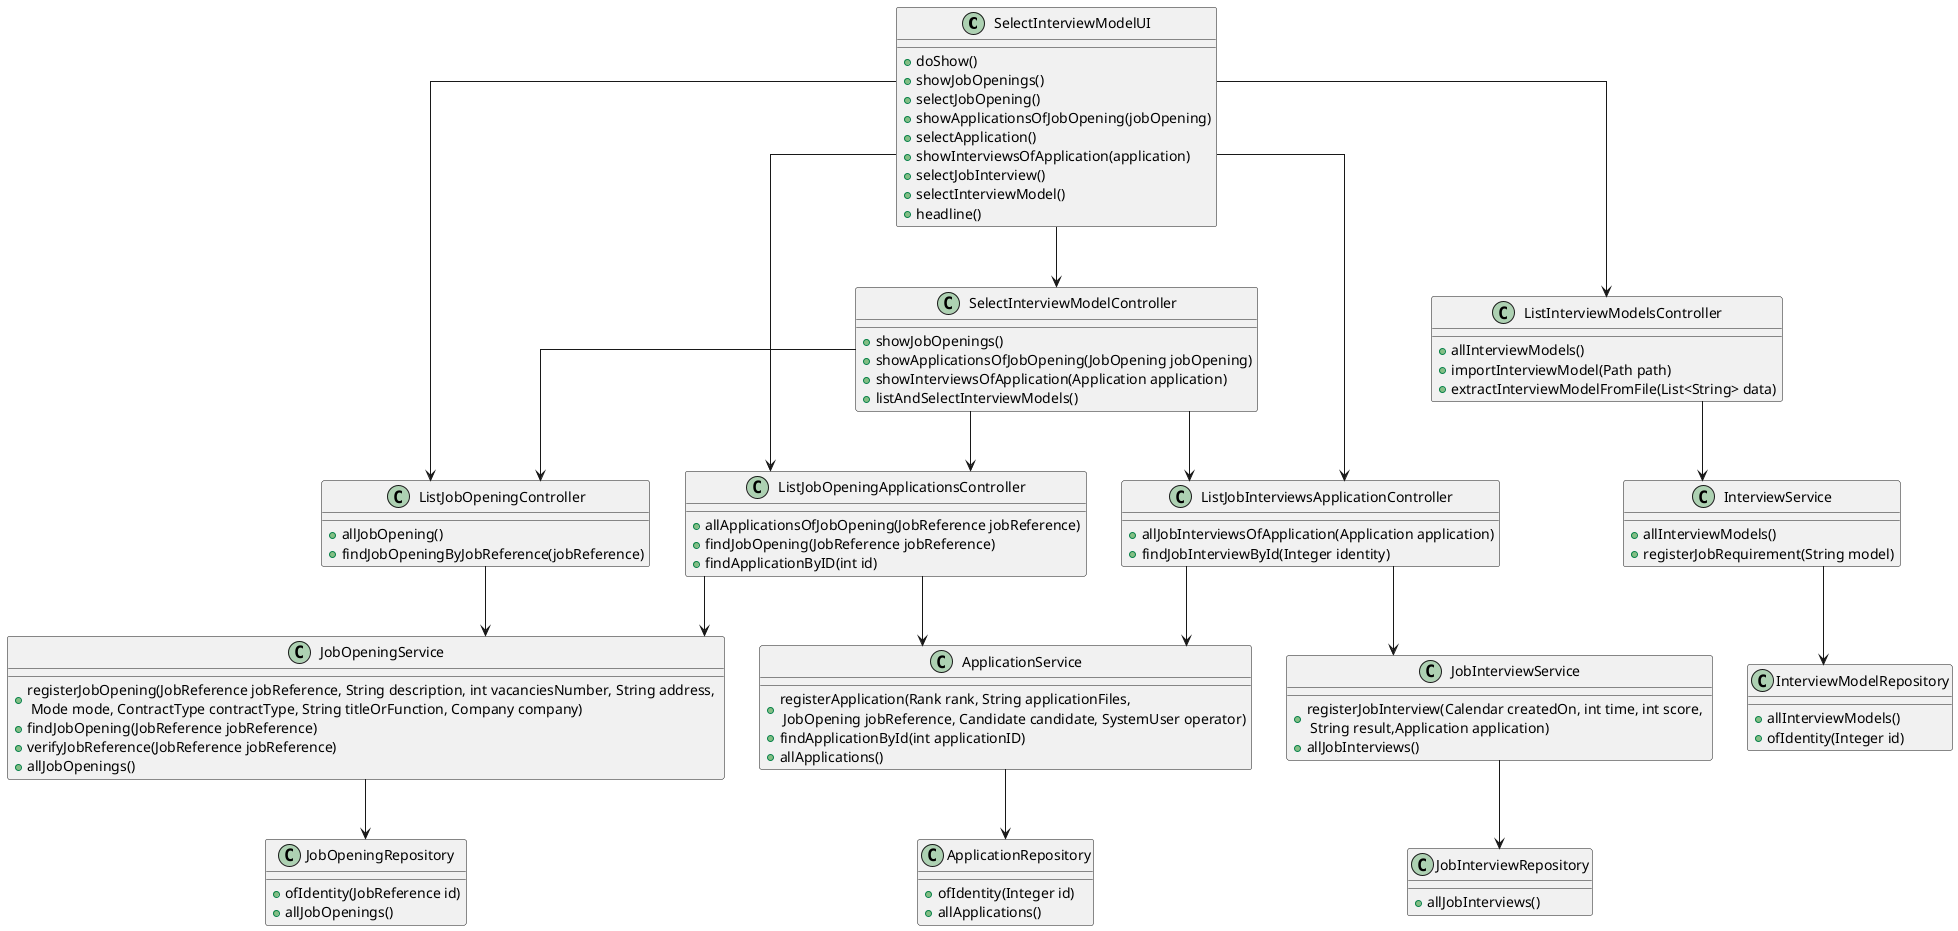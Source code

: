 @startuml
skinparam linetype ortho
'left to right direction

class SelectInterviewModelUI {
    + doShow()
    + showJobOpenings()
    + selectJobOpening()
    + showApplicationsOfJobOpening(jobOpening)
    + selectApplication()
    + showInterviewsOfApplication(application)
    + selectJobInterview()
    + selectInterviewModel()
    + headline()
}

class ListJobOpeningController {
    + allJobOpening()
    + findJobOpeningByJobReference(jobReference)
}

class ListJobOpeningApplicationsController {
    + allApplicationsOfJobOpening(JobReference jobReference)
    + findJobOpening(JobReference jobReference)
    + findApplicationByID(int id)
}

class ListJobInterviewsApplicationController {
    + allJobInterviewsOfApplication(Application application)
    + findJobInterviewById(Integer identity)
}

class ListInterviewModelsController {
    + allInterviewModels()
    + importInterviewModel(Path path)
    + extractInterviewModelFromFile(List<String> data)
}

class SelectInterviewModelController {
    + showJobOpenings()
    + showApplicationsOfJobOpening(JobOpening jobOpening)
    + showInterviewsOfApplication(Application application)
    + listAndSelectInterviewModels()
}

class JobOpeningService {
    + registerJobOpening(JobReference jobReference, String description, int vacanciesNumber, String address, \n Mode mode, ContractType contractType, String titleOrFunction, Company company)
    + findJobOpening(JobReference jobReference)
    + verifyJobReference(JobReference jobReference)
    + allJobOpenings()
}

class ApplicationService {
    + registerApplication(Rank rank, String applicationFiles, \n JobOpening jobReference, Candidate candidate, SystemUser operator)
    + findApplicationById(int applicationID)
    + allApplications()
}

class JobInterviewService {
    + registerJobInterview(Calendar createdOn, int time, int score, \n String result,Application application)
    + allJobInterviews()
}
class JobInterviewRepository {
    + allJobInterviews()
}

class ApplicationRepository {
    + ofIdentity(Integer id)
    + allApplications()
}

class JobOpeningRepository {
    + ofIdentity(JobReference id)
    + allJobOpenings()
}

class InterviewService {
    + allInterviewModels()
    + registerJobRequirement(String model)
}

class InterviewModelRepository {
    + allInterviewModels()
    + ofIdentity(Integer id)
}

SelectInterviewModelUI --> ListJobOpeningController
SelectInterviewModelUI --> ListJobOpeningApplicationsController
SelectInterviewModelUI --> ListJobInterviewsApplicationController
SelectInterviewModelUI --> ListInterviewModelsController
SelectInterviewModelUI --> SelectInterviewModelController

ListJobOpeningController --> JobOpeningService
JobOpeningService --> JobOpeningRepository
ListJobOpeningApplicationsController --> JobOpeningService
ListJobOpeningApplicationsController --> ApplicationService
ApplicationService --> ApplicationRepository

ListJobInterviewsApplicationController --> ApplicationService
ListJobInterviewsApplicationController --> JobInterviewService

JobInterviewService --> JobInterviewRepository

ListInterviewModelsController --> InterviewService

InterviewService --> InterviewModelRepository

SelectInterviewModelController --> ListJobOpeningController
SelectInterviewModelController --> ListJobOpeningApplicationsController
SelectInterviewModelController --> ListJobInterviewsApplicationController


@enduml